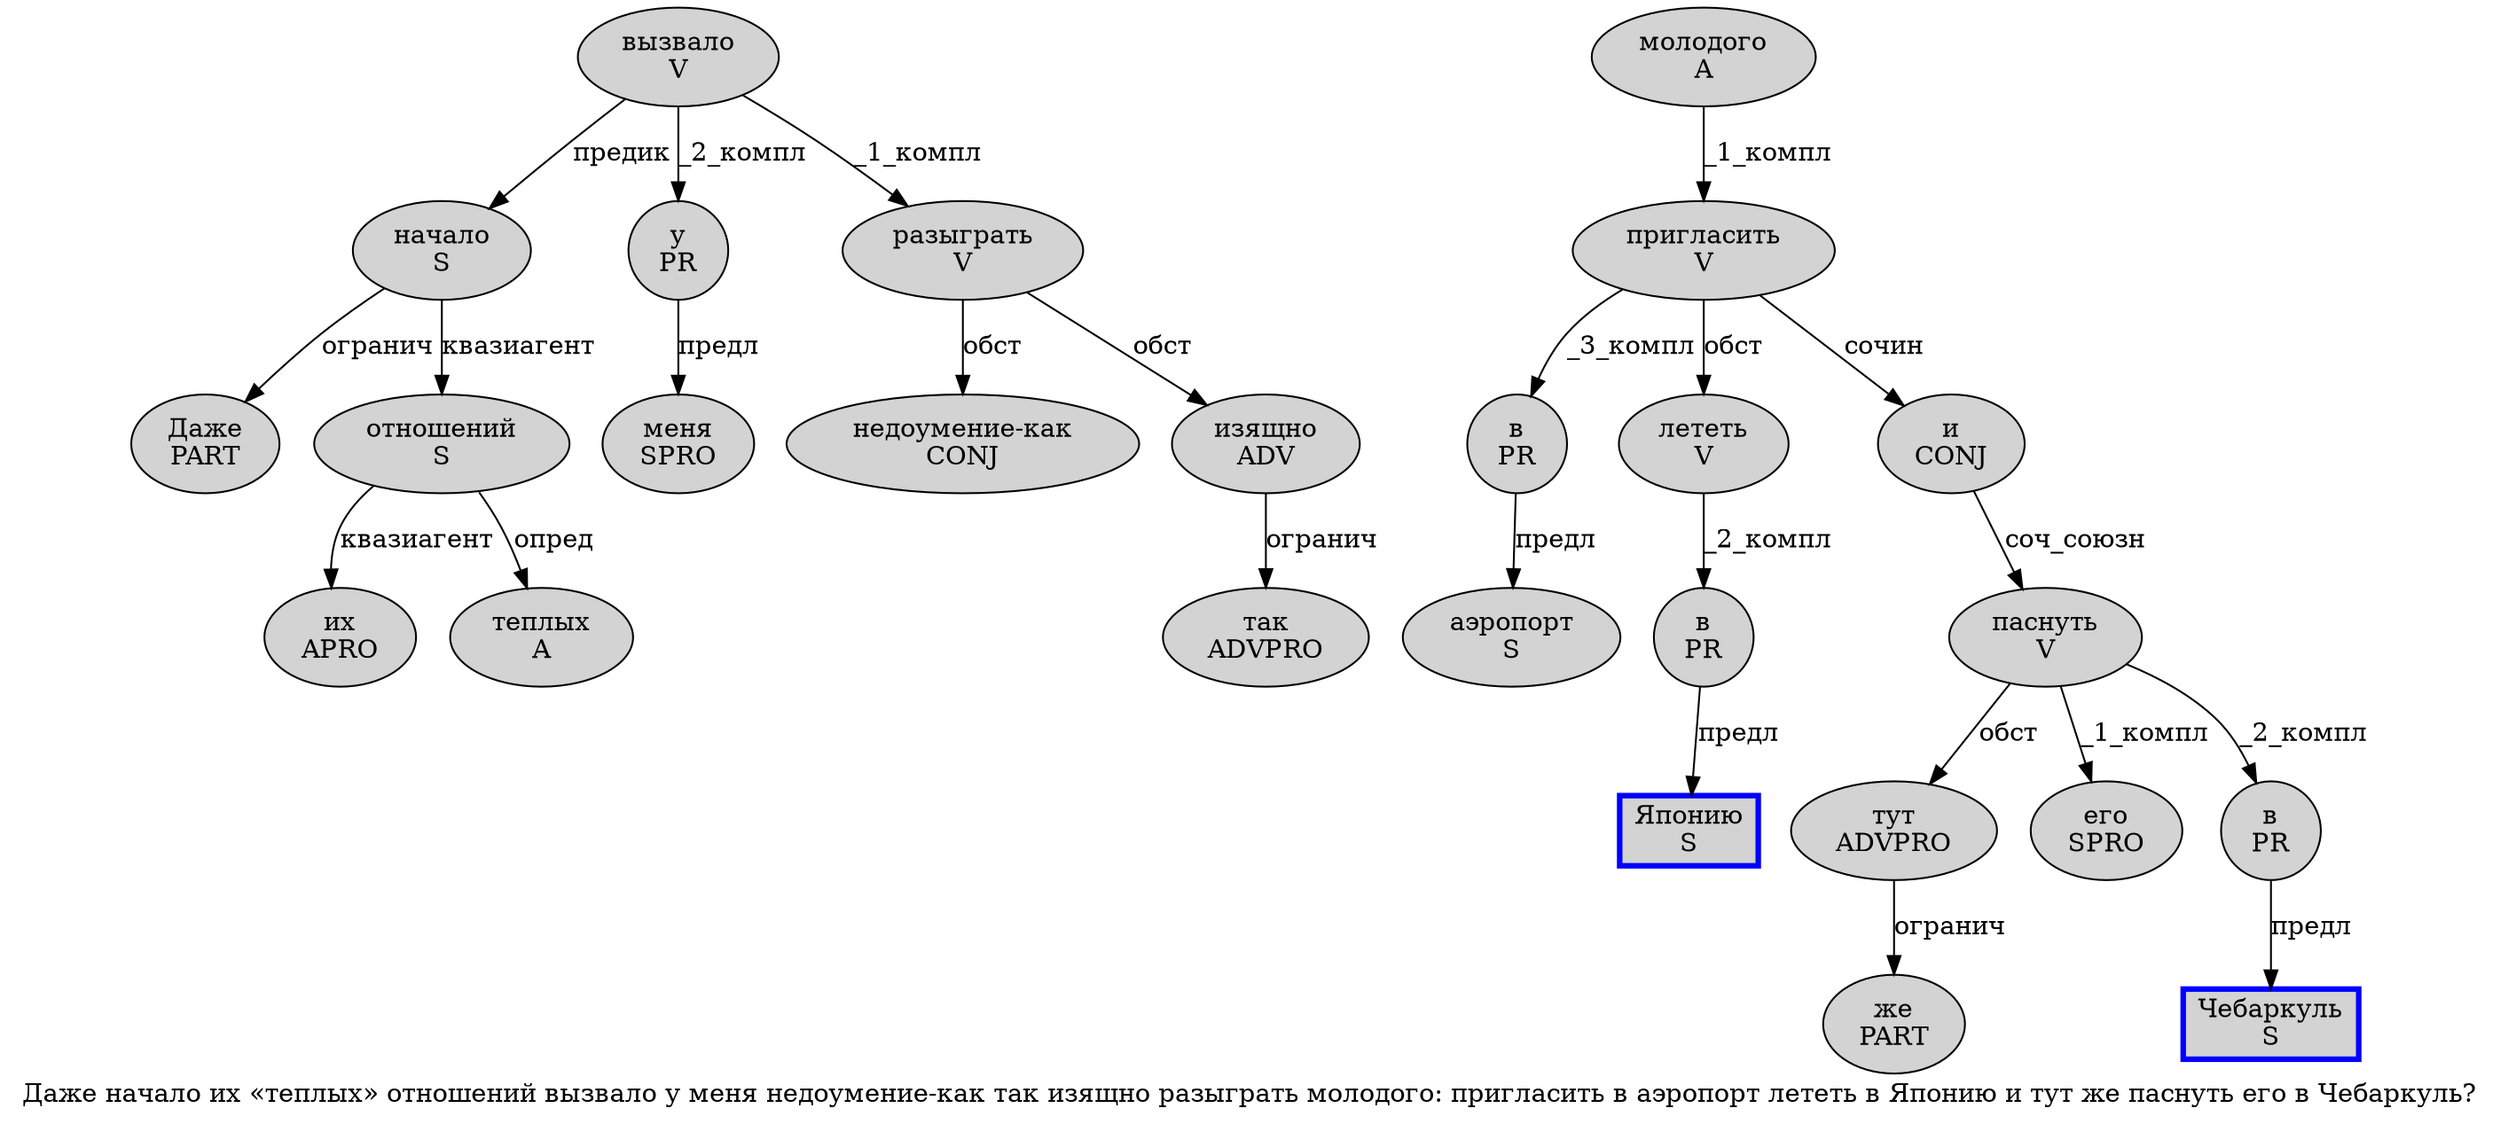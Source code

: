 digraph SENTENCE_3313 {
	graph [label="Даже начало их «теплых» отношений вызвало у меня недоумение-как так изящно разыграть молодого: пригласить в аэропорт лететь в Японию и тут же паснуть его в Чебаркуль?"]
	node [style=filled]
		0 [label="Даже
PART" color="" fillcolor=lightgray penwidth=1 shape=ellipse]
		1 [label="начало
S" color="" fillcolor=lightgray penwidth=1 shape=ellipse]
		2 [label="их
APRO" color="" fillcolor=lightgray penwidth=1 shape=ellipse]
		4 [label="теплых
A" color="" fillcolor=lightgray penwidth=1 shape=ellipse]
		6 [label="отношений
S" color="" fillcolor=lightgray penwidth=1 shape=ellipse]
		7 [label="вызвало
V" color="" fillcolor=lightgray penwidth=1 shape=ellipse]
		8 [label="у
PR" color="" fillcolor=lightgray penwidth=1 shape=ellipse]
		9 [label="меня
SPRO" color="" fillcolor=lightgray penwidth=1 shape=ellipse]
		10 [label="недоумение-как
CONJ" color="" fillcolor=lightgray penwidth=1 shape=ellipse]
		11 [label="так
ADVPRO" color="" fillcolor=lightgray penwidth=1 shape=ellipse]
		12 [label="изящно
ADV" color="" fillcolor=lightgray penwidth=1 shape=ellipse]
		13 [label="разыграть
V" color="" fillcolor=lightgray penwidth=1 shape=ellipse]
		14 [label="молодого
A" color="" fillcolor=lightgray penwidth=1 shape=ellipse]
		16 [label="пригласить
V" color="" fillcolor=lightgray penwidth=1 shape=ellipse]
		17 [label="в
PR" color="" fillcolor=lightgray penwidth=1 shape=ellipse]
		18 [label="аэропорт
S" color="" fillcolor=lightgray penwidth=1 shape=ellipse]
		19 [label="лететь
V" color="" fillcolor=lightgray penwidth=1 shape=ellipse]
		20 [label="в
PR" color="" fillcolor=lightgray penwidth=1 shape=ellipse]
		21 [label="Японию
S" color=blue fillcolor=lightgray penwidth=3 shape=box]
		22 [label="и
CONJ" color="" fillcolor=lightgray penwidth=1 shape=ellipse]
		23 [label="тут
ADVPRO" color="" fillcolor=lightgray penwidth=1 shape=ellipse]
		24 [label="же
PART" color="" fillcolor=lightgray penwidth=1 shape=ellipse]
		25 [label="паснуть
V" color="" fillcolor=lightgray penwidth=1 shape=ellipse]
		26 [label="его
SPRO" color="" fillcolor=lightgray penwidth=1 shape=ellipse]
		27 [label="в
PR" color="" fillcolor=lightgray penwidth=1 shape=ellipse]
		28 [label="Чебаркуль
S" color=blue fillcolor=lightgray penwidth=3 shape=box]
			12 -> 11 [label="огранич"]
			20 -> 21 [label="предл"]
			1 -> 0 [label="огранич"]
			1 -> 6 [label="квазиагент"]
			27 -> 28 [label="предл"]
			6 -> 2 [label="квазиагент"]
			6 -> 4 [label="опред"]
			23 -> 24 [label="огранич"]
			8 -> 9 [label="предл"]
			22 -> 25 [label="соч_союзн"]
			16 -> 17 [label="_3_компл"]
			16 -> 19 [label="обст"]
			16 -> 22 [label="сочин"]
			7 -> 1 [label="предик"]
			7 -> 8 [label="_2_компл"]
			7 -> 13 [label="_1_компл"]
			13 -> 10 [label="обст"]
			13 -> 12 [label="обст"]
			14 -> 16 [label="_1_компл"]
			25 -> 23 [label="обст"]
			25 -> 26 [label="_1_компл"]
			25 -> 27 [label="_2_компл"]
			19 -> 20 [label="_2_компл"]
			17 -> 18 [label="предл"]
}